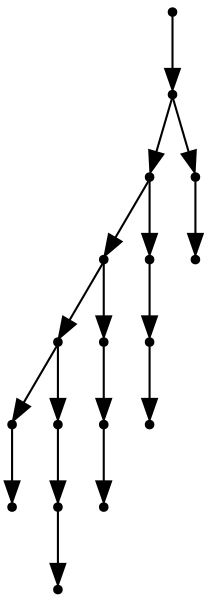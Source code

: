 digraph {
  17 [shape=point];
  16 [shape=point];
  13 [shape=point];
  9 [shape=point];
  5 [shape=point];
  1 [shape=point];
  0 [shape=point];
  4 [shape=point];
  3 [shape=point];
  2 [shape=point];
  8 [shape=point];
  7 [shape=point];
  6 [shape=point];
  12 [shape=point];
  11 [shape=point];
  10 [shape=point];
  15 [shape=point];
  14 [shape=point];
17 -> 16;
16 -> 13;
13 -> 9;
9 -> 5;
5 -> 1;
1 -> 0;
5 -> 4;
4 -> 3;
3 -> 2;
9 -> 8;
8 -> 7;
7 -> 6;
13 -> 12;
12 -> 11;
11 -> 10;
16 -> 15;
15 -> 14;
}

